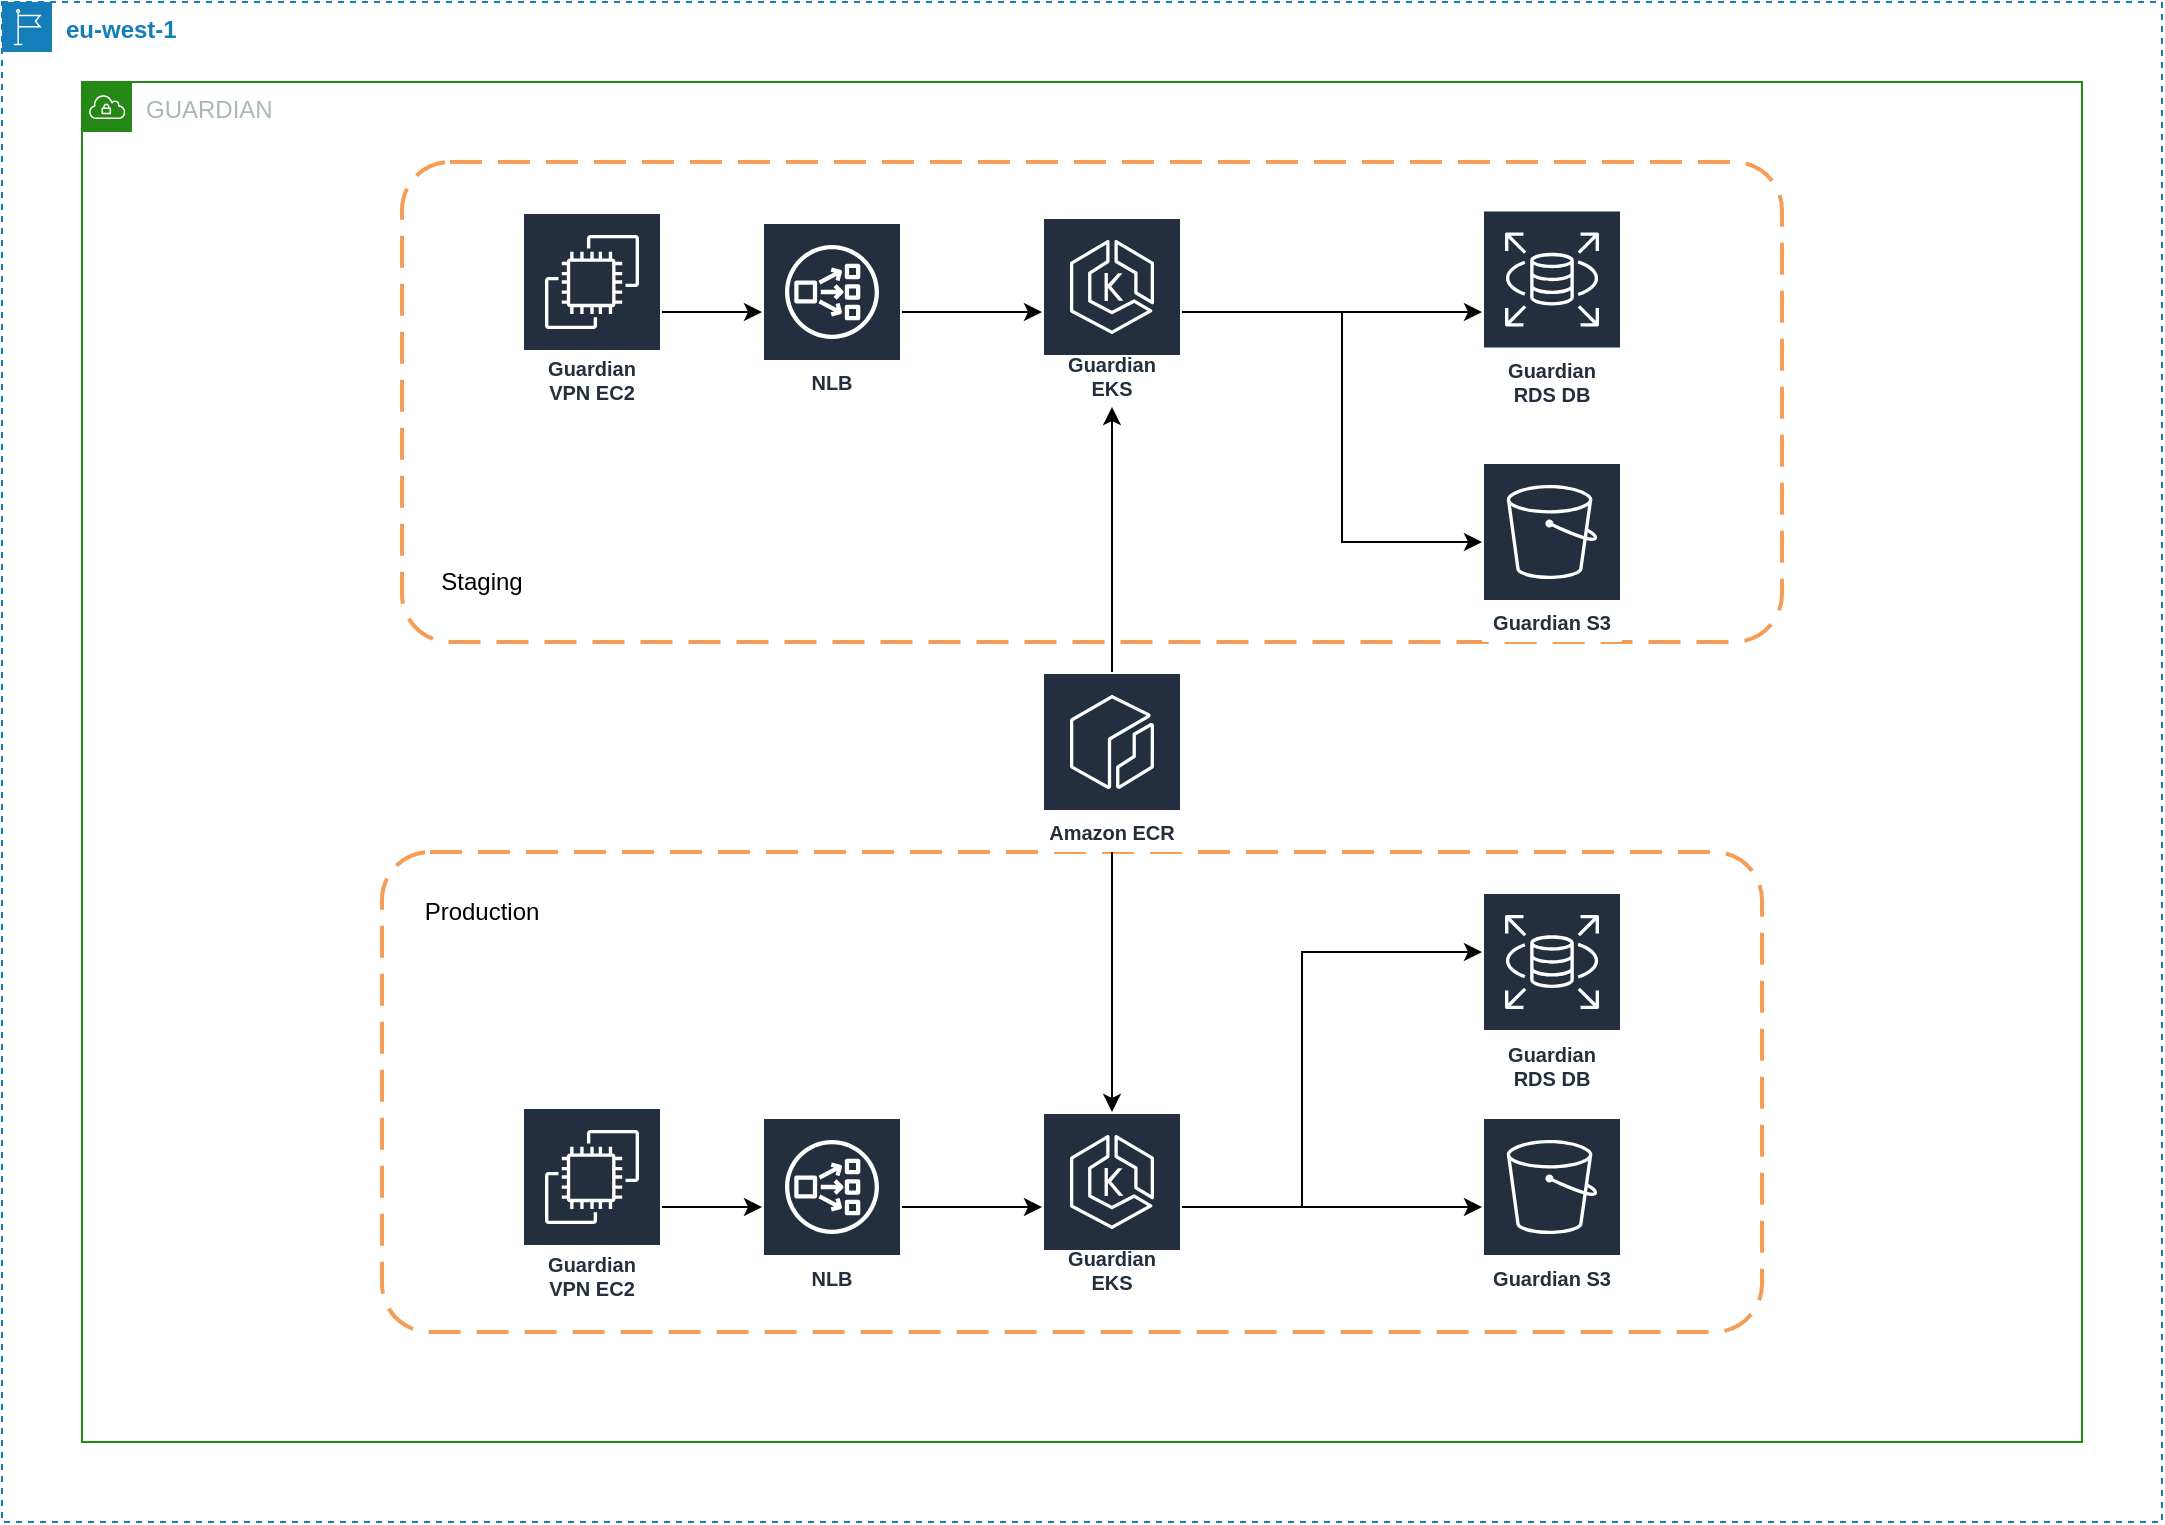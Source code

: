 <mxfile version="14.6.13" type="github">
  <diagram id="XrFz9S41tJpE_bBW_7jL" name="Page-1">
    <mxGraphModel dx="1377" dy="843" grid="1" gridSize="10" guides="1" tooltips="1" connect="1" arrows="1" fold="1" page="1" pageScale="1" pageWidth="1169" pageHeight="827" math="0" shadow="0">
      <root>
        <mxCell id="0" />
        <mxCell id="1" parent="0" />
        <mxCell id="FXBJdXie-gMrJei_GJB7-2" value="&lt;b&gt;eu-west-1&lt;/b&gt;" style="points=[[0,0],[0.25,0],[0.5,0],[0.75,0],[1,0],[1,0.25],[1,0.5],[1,0.75],[1,1],[0.75,1],[0.5,1],[0.25,1],[0,1],[0,0.75],[0,0.5],[0,0.25]];outlineConnect=0;gradientColor=none;html=1;whiteSpace=wrap;fontSize=12;fontStyle=0;shape=mxgraph.aws4.group;grIcon=mxgraph.aws4.group_region;strokeColor=#147EBA;fillColor=none;verticalAlign=top;align=left;spacingLeft=30;fontColor=#147EBA;dashed=1;" parent="1" vertex="1">
          <mxGeometry x="40" y="40" width="1080" height="760" as="geometry" />
        </mxCell>
        <mxCell id="FXBJdXie-gMrJei_GJB7-3" value="GUARDIAN" style="points=[[0,0],[0.25,0],[0.5,0],[0.75,0],[1,0],[1,0.25],[1,0.5],[1,0.75],[1,1],[0.75,1],[0.5,1],[0.25,1],[0,1],[0,0.75],[0,0.5],[0,0.25]];outlineConnect=0;gradientColor=none;html=1;whiteSpace=wrap;fontSize=12;fontStyle=0;shape=mxgraph.aws4.group;grIcon=mxgraph.aws4.group_vpc;strokeColor=#248814;fillColor=none;verticalAlign=top;align=left;spacingLeft=30;fontColor=#AAB7B8;dashed=0;" parent="1" vertex="1">
          <mxGeometry x="80" y="80" width="1000" height="680" as="geometry" />
        </mxCell>
        <mxCell id="qyQdlwB7q9kDZZnS4d7l-15" value="" style="rounded=1;arcSize=10;dashed=1;strokeColor=#F59D56;fillColor=none;gradientColor=none;dashPattern=8 4;strokeWidth=2;" vertex="1" parent="1">
          <mxGeometry x="240" y="120" width="690" height="240" as="geometry" />
        </mxCell>
        <mxCell id="qyQdlwB7q9kDZZnS4d7l-16" value="" style="rounded=1;arcSize=10;dashed=1;strokeColor=#F59D56;fillColor=none;gradientColor=none;dashPattern=8 4;strokeWidth=2;" vertex="1" parent="1">
          <mxGeometry x="230" y="465" width="690" height="240" as="geometry" />
        </mxCell>
        <mxCell id="qyQdlwB7q9kDZZnS4d7l-12" style="edgeStyle=orthogonalEdgeStyle;rounded=0;orthogonalLoop=1;jettySize=auto;html=1;" edge="1" parent="1" source="FXBJdXie-gMrJei_GJB7-5" target="FXBJdXie-gMrJei_GJB7-6">
          <mxGeometry relative="1" as="geometry" />
        </mxCell>
        <mxCell id="qyQdlwB7q9kDZZnS4d7l-13" style="edgeStyle=orthogonalEdgeStyle;rounded=0;orthogonalLoop=1;jettySize=auto;html=1;" edge="1" parent="1" source="FXBJdXie-gMrJei_GJB7-5" target="FXBJdXie-gMrJei_GJB7-11">
          <mxGeometry relative="1" as="geometry">
            <Array as="points">
              <mxPoint x="710" y="195" />
              <mxPoint x="710" y="310" />
            </Array>
          </mxGeometry>
        </mxCell>
        <mxCell id="FXBJdXie-gMrJei_GJB7-5" value="Guardian EKS" style="outlineConnect=0;fontColor=#232F3E;gradientColor=none;strokeColor=#ffffff;fillColor=#232F3E;dashed=0;verticalLabelPosition=middle;verticalAlign=bottom;align=center;html=1;whiteSpace=wrap;fontSize=10;fontStyle=1;spacing=3;shape=mxgraph.aws4.productIcon;prIcon=mxgraph.aws4.eks;" parent="1" vertex="1">
          <mxGeometry x="560" y="147.5" width="70" height="95" as="geometry" />
        </mxCell>
        <mxCell id="FXBJdXie-gMrJei_GJB7-6" value="Guardian RDS DB" style="outlineConnect=0;fontColor=#232F3E;gradientColor=none;strokeColor=#ffffff;fillColor=#232F3E;dashed=0;verticalLabelPosition=middle;verticalAlign=bottom;align=center;html=1;whiteSpace=wrap;fontSize=10;fontStyle=1;spacing=3;shape=mxgraph.aws4.productIcon;prIcon=mxgraph.aws4.rds;" parent="1" vertex="1">
          <mxGeometry x="780" y="143.75" width="70" height="102.5" as="geometry" />
        </mxCell>
        <mxCell id="FXBJdXie-gMrJei_GJB7-8" style="edgeStyle=orthogonalEdgeStyle;rounded=0;orthogonalLoop=1;jettySize=auto;html=1;" parent="1" source="FXBJdXie-gMrJei_GJB7-7" target="FXBJdXie-gMrJei_GJB7-5" edge="1">
          <mxGeometry relative="1" as="geometry">
            <Array as="points">
              <mxPoint x="595" y="300" />
              <mxPoint x="595" y="300" />
            </Array>
          </mxGeometry>
        </mxCell>
        <mxCell id="qyQdlwB7q9kDZZnS4d7l-23" style="edgeStyle=orthogonalEdgeStyle;rounded=0;orthogonalLoop=1;jettySize=auto;html=1;" edge="1" parent="1" source="FXBJdXie-gMrJei_GJB7-10" target="qyQdlwB7q9kDZZnS4d7l-21">
          <mxGeometry relative="1" as="geometry" />
        </mxCell>
        <mxCell id="FXBJdXie-gMrJei_GJB7-10" value="Guardian VPN EC2" style="outlineConnect=0;fontColor=#232F3E;gradientColor=none;strokeColor=#ffffff;fillColor=#232F3E;dashed=0;verticalLabelPosition=middle;verticalAlign=bottom;align=center;html=1;whiteSpace=wrap;fontSize=10;fontStyle=1;spacing=3;shape=mxgraph.aws4.productIcon;prIcon=mxgraph.aws4.ec2;" parent="1" vertex="1">
          <mxGeometry x="300" y="145" width="70" height="100" as="geometry" />
        </mxCell>
        <mxCell id="FXBJdXie-gMrJei_GJB7-11" value="Guardian S3" style="outlineConnect=0;fontColor=#232F3E;gradientColor=none;strokeColor=#ffffff;fillColor=#232F3E;dashed=0;verticalLabelPosition=middle;verticalAlign=bottom;align=center;html=1;whiteSpace=wrap;fontSize=10;fontStyle=1;spacing=3;shape=mxgraph.aws4.productIcon;prIcon=mxgraph.aws4.s3;" parent="1" vertex="1">
          <mxGeometry x="780" y="270" width="70" height="90" as="geometry" />
        </mxCell>
        <mxCell id="qyQdlwB7q9kDZZnS4d7l-2" style="edgeStyle=orthogonalEdgeStyle;rounded=0;orthogonalLoop=1;jettySize=auto;html=1;" edge="1" parent="1" source="qyQdlwB7q9kDZZnS4d7l-4" target="qyQdlwB7q9kDZZnS4d7l-5">
          <mxGeometry relative="1" as="geometry">
            <Array as="points">
              <mxPoint x="690" y="642" />
              <mxPoint x="690" y="515" />
            </Array>
          </mxGeometry>
        </mxCell>
        <mxCell id="qyQdlwB7q9kDZZnS4d7l-3" style="edgeStyle=orthogonalEdgeStyle;rounded=0;orthogonalLoop=1;jettySize=auto;html=1;" edge="1" parent="1" source="qyQdlwB7q9kDZZnS4d7l-4" target="qyQdlwB7q9kDZZnS4d7l-10">
          <mxGeometry relative="1" as="geometry" />
        </mxCell>
        <mxCell id="qyQdlwB7q9kDZZnS4d7l-4" value="Guardian EKS" style="outlineConnect=0;fontColor=#232F3E;gradientColor=none;strokeColor=#ffffff;fillColor=#232F3E;dashed=0;verticalLabelPosition=middle;verticalAlign=bottom;align=center;html=1;whiteSpace=wrap;fontSize=10;fontStyle=1;spacing=3;shape=mxgraph.aws4.productIcon;prIcon=mxgraph.aws4.eks;" vertex="1" parent="1">
          <mxGeometry x="560" y="595" width="70" height="95" as="geometry" />
        </mxCell>
        <mxCell id="qyQdlwB7q9kDZZnS4d7l-5" value="Guardian RDS DB" style="outlineConnect=0;fontColor=#232F3E;gradientColor=none;strokeColor=#ffffff;fillColor=#232F3E;dashed=0;verticalLabelPosition=middle;verticalAlign=bottom;align=center;html=1;whiteSpace=wrap;fontSize=10;fontStyle=1;spacing=3;shape=mxgraph.aws4.productIcon;prIcon=mxgraph.aws4.rds;" vertex="1" parent="1">
          <mxGeometry x="780" y="485" width="70" height="102.5" as="geometry" />
        </mxCell>
        <mxCell id="qyQdlwB7q9kDZZnS4d7l-24" style="edgeStyle=orthogonalEdgeStyle;rounded=0;orthogonalLoop=1;jettySize=auto;html=1;" edge="1" parent="1" source="qyQdlwB7q9kDZZnS4d7l-9" target="qyQdlwB7q9kDZZnS4d7l-22">
          <mxGeometry relative="1" as="geometry" />
        </mxCell>
        <mxCell id="qyQdlwB7q9kDZZnS4d7l-9" value="Guardian VPN EC2" style="outlineConnect=0;fontColor=#232F3E;gradientColor=none;strokeColor=#ffffff;fillColor=#232F3E;dashed=0;verticalLabelPosition=middle;verticalAlign=bottom;align=center;html=1;whiteSpace=wrap;fontSize=10;fontStyle=1;spacing=3;shape=mxgraph.aws4.productIcon;prIcon=mxgraph.aws4.ec2;" vertex="1" parent="1">
          <mxGeometry x="300" y="592.5" width="70" height="100" as="geometry" />
        </mxCell>
        <mxCell id="qyQdlwB7q9kDZZnS4d7l-10" value="Guardian S3" style="outlineConnect=0;fontColor=#232F3E;gradientColor=none;strokeColor=#ffffff;fillColor=#232F3E;dashed=0;verticalLabelPosition=middle;verticalAlign=bottom;align=center;html=1;whiteSpace=wrap;fontSize=10;fontStyle=1;spacing=3;shape=mxgraph.aws4.productIcon;prIcon=mxgraph.aws4.s3;" vertex="1" parent="1">
          <mxGeometry x="780" y="597.5" width="70" height="90" as="geometry" />
        </mxCell>
        <mxCell id="qyQdlwB7q9kDZZnS4d7l-17" style="edgeStyle=orthogonalEdgeStyle;rounded=0;orthogonalLoop=1;jettySize=auto;html=1;" edge="1" parent="1" source="FXBJdXie-gMrJei_GJB7-7" target="qyQdlwB7q9kDZZnS4d7l-4">
          <mxGeometry relative="1" as="geometry" />
        </mxCell>
        <mxCell id="FXBJdXie-gMrJei_GJB7-7" value="Amazon ECR" style="outlineConnect=0;fontColor=#232F3E;gradientColor=none;strokeColor=#ffffff;fillColor=#232F3E;dashed=0;verticalLabelPosition=middle;verticalAlign=bottom;align=center;html=1;whiteSpace=wrap;fontSize=10;fontStyle=1;spacing=3;shape=mxgraph.aws4.productIcon;prIcon=mxgraph.aws4.ecr;" parent="1" vertex="1">
          <mxGeometry x="560" y="375" width="70" height="90" as="geometry" />
        </mxCell>
        <mxCell id="qyQdlwB7q9kDZZnS4d7l-19" value="Staging" style="text;html=1;strokeColor=none;fillColor=none;align=center;verticalAlign=middle;whiteSpace=wrap;rounded=0;" vertex="1" parent="1">
          <mxGeometry x="260" y="320" width="40" height="20" as="geometry" />
        </mxCell>
        <mxCell id="qyQdlwB7q9kDZZnS4d7l-20" value="Production" style="text;html=1;strokeColor=none;fillColor=none;align=center;verticalAlign=middle;whiteSpace=wrap;rounded=0;" vertex="1" parent="1">
          <mxGeometry x="260" y="485" width="40" height="20" as="geometry" />
        </mxCell>
        <mxCell id="qyQdlwB7q9kDZZnS4d7l-25" style="edgeStyle=orthogonalEdgeStyle;rounded=0;orthogonalLoop=1;jettySize=auto;html=1;" edge="1" parent="1" source="qyQdlwB7q9kDZZnS4d7l-21" target="FXBJdXie-gMrJei_GJB7-5">
          <mxGeometry relative="1" as="geometry" />
        </mxCell>
        <mxCell id="qyQdlwB7q9kDZZnS4d7l-21" value="NLB" style="outlineConnect=0;fontColor=#232F3E;gradientColor=none;strokeColor=#ffffff;fillColor=#232F3E;dashed=0;verticalLabelPosition=middle;verticalAlign=bottom;align=center;html=1;whiteSpace=wrap;fontSize=10;fontStyle=1;spacing=3;shape=mxgraph.aws4.productIcon;prIcon=mxgraph.aws4.network_load_balancer;" vertex="1" parent="1">
          <mxGeometry x="420" y="150" width="70" height="90" as="geometry" />
        </mxCell>
        <mxCell id="qyQdlwB7q9kDZZnS4d7l-26" style="edgeStyle=orthogonalEdgeStyle;rounded=0;orthogonalLoop=1;jettySize=auto;html=1;" edge="1" parent="1" source="qyQdlwB7q9kDZZnS4d7l-22" target="qyQdlwB7q9kDZZnS4d7l-4">
          <mxGeometry relative="1" as="geometry" />
        </mxCell>
        <mxCell id="qyQdlwB7q9kDZZnS4d7l-22" value="NLB" style="outlineConnect=0;fontColor=#232F3E;gradientColor=none;strokeColor=#ffffff;fillColor=#232F3E;dashed=0;verticalLabelPosition=middle;verticalAlign=bottom;align=center;html=1;whiteSpace=wrap;fontSize=10;fontStyle=1;spacing=3;shape=mxgraph.aws4.productIcon;prIcon=mxgraph.aws4.network_load_balancer;" vertex="1" parent="1">
          <mxGeometry x="420" y="597.5" width="70" height="90" as="geometry" />
        </mxCell>
      </root>
    </mxGraphModel>
  </diagram>
</mxfile>
